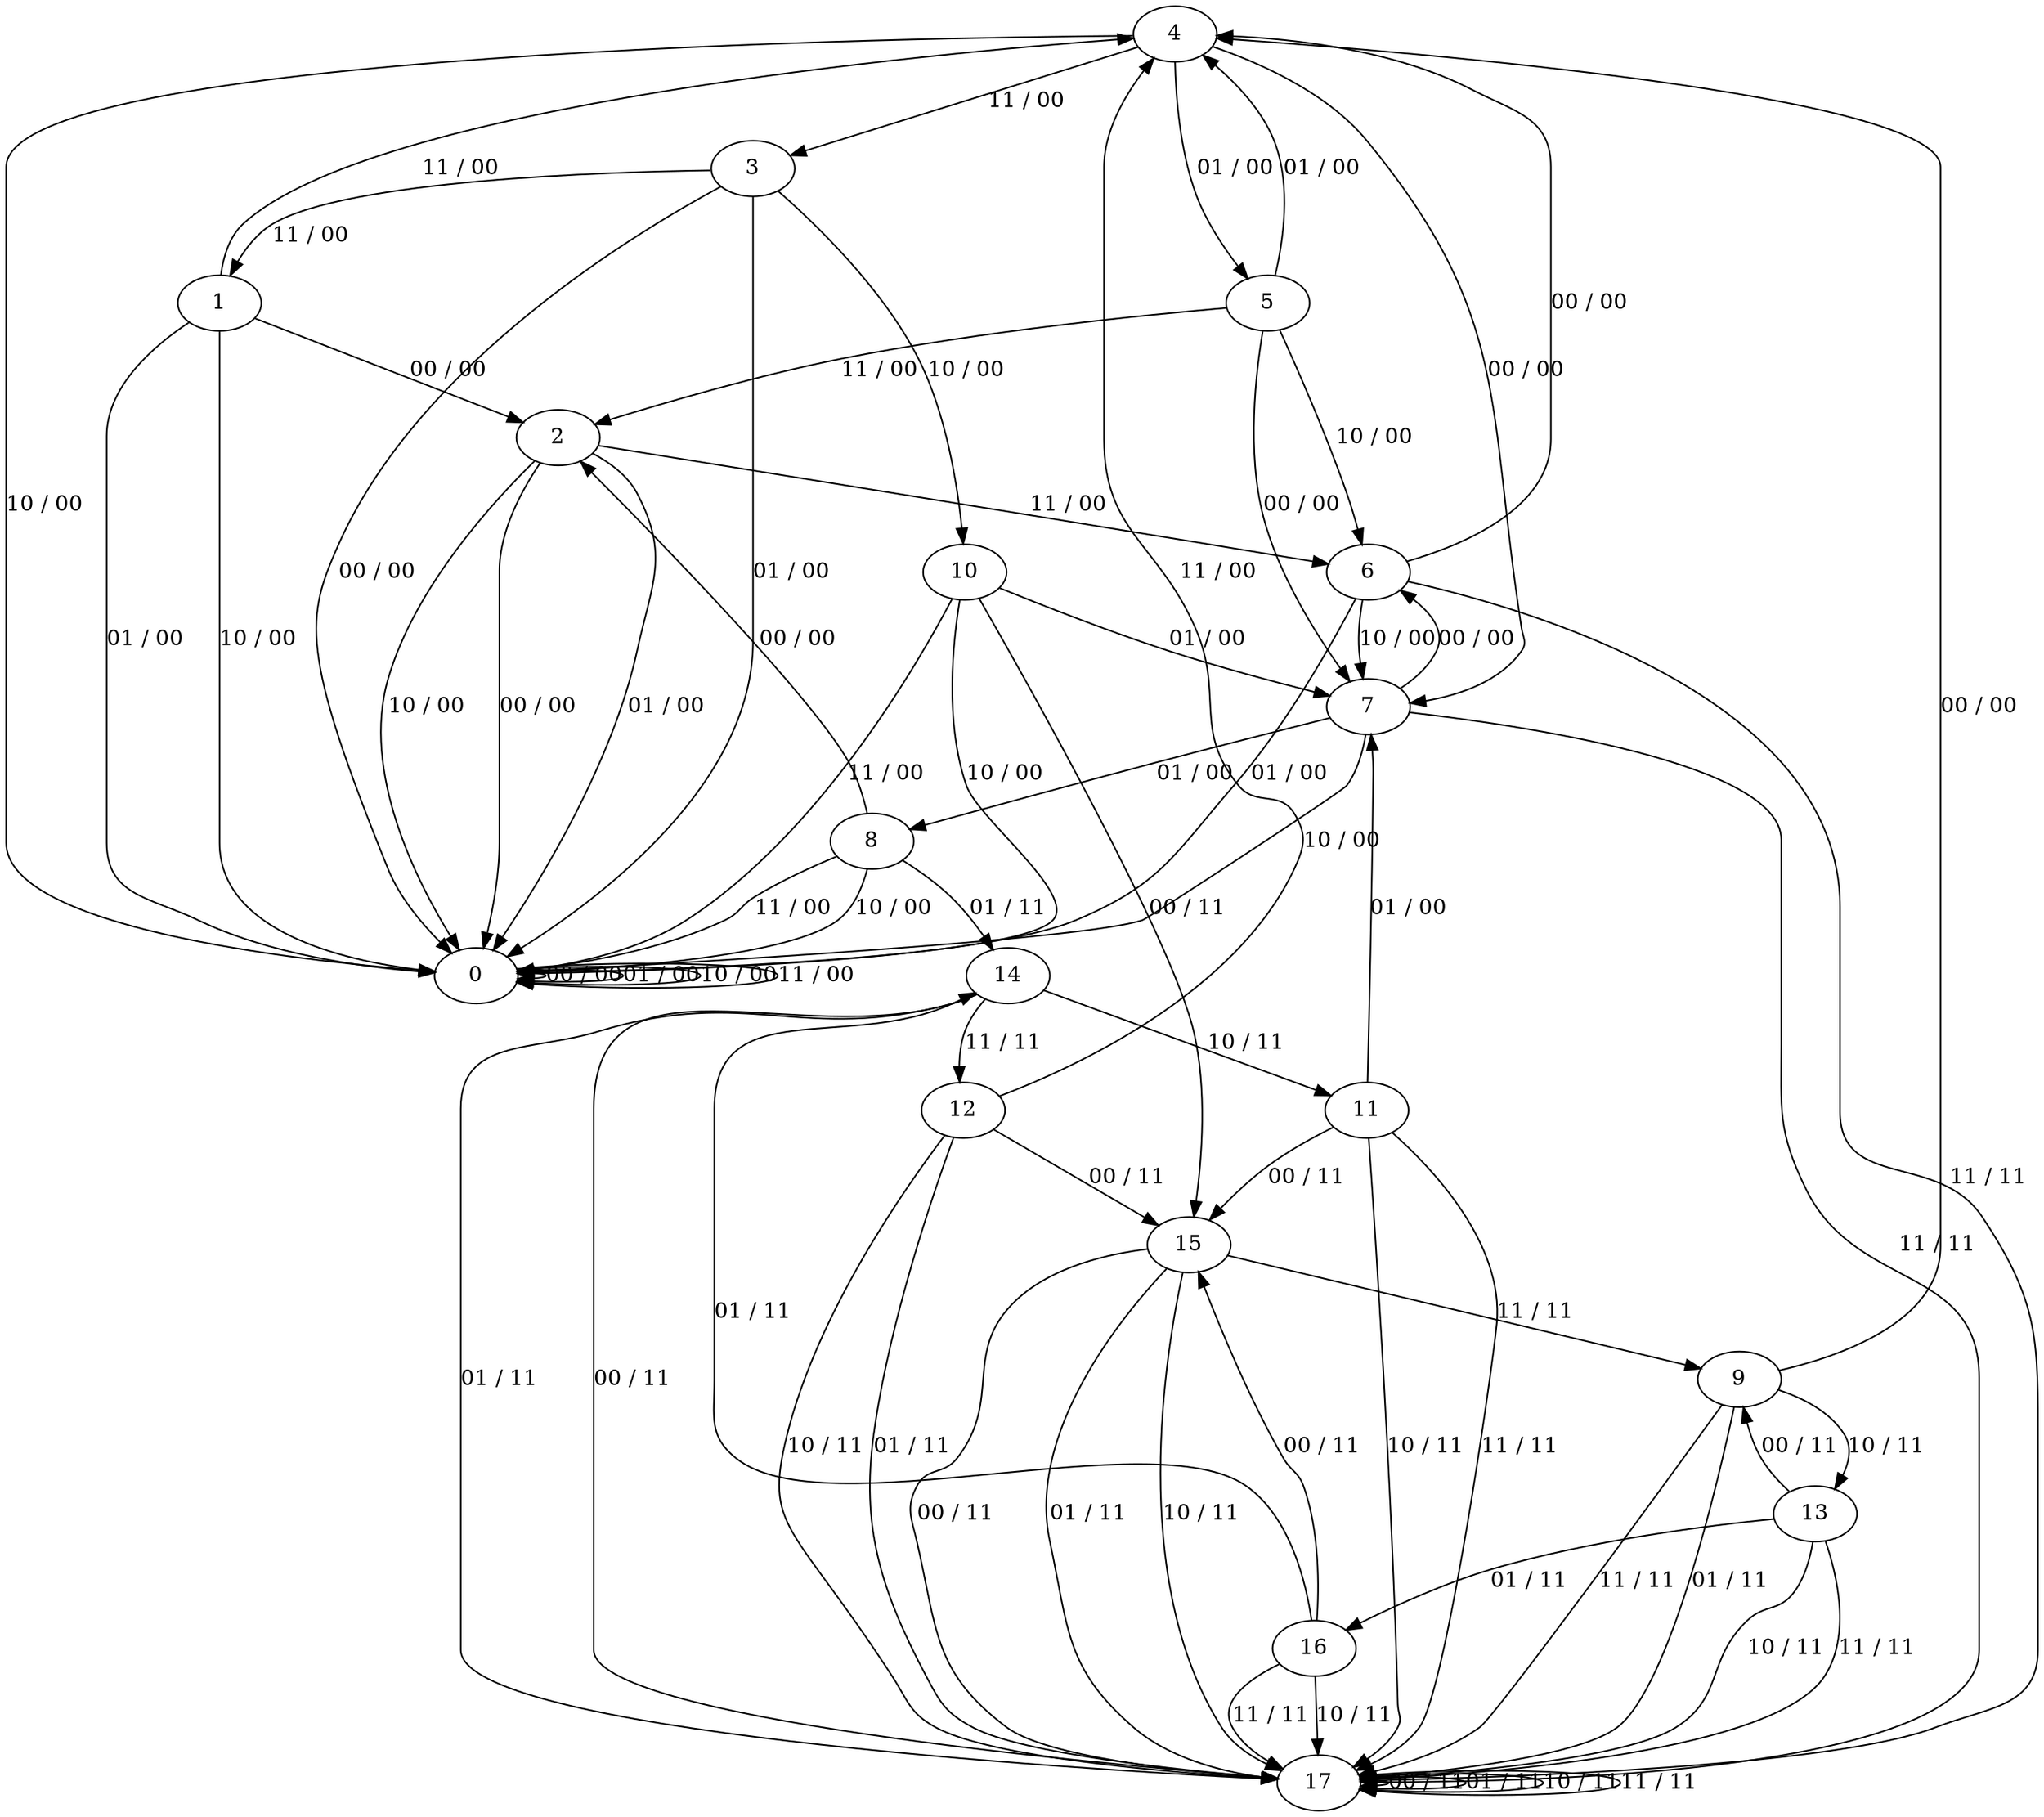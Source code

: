 digraph {
4
0
1
2
3
5
6
7
8
9
10
11
12
13
14
15
16
17
4 -> 7 [label="00 / 00"]
4 -> 5 [label="01 / 00"]
4 -> 0 [label="10 / 00"]
4 -> 3 [label="11 / 00"]
0 -> 0 [label="00 / 00"]
0 -> 0 [label="01 / 00"]
0 -> 0 [label="10 / 00"]
0 -> 0 [label="11 / 00"]
1 -> 2 [label="00 / 00"]
1 -> 0 [label="01 / 00"]
1 -> 0 [label="10 / 00"]
1 -> 4 [label="11 / 00"]
2 -> 0 [label="00 / 00"]
2 -> 0 [label="01 / 00"]
2 -> 0 [label="10 / 00"]
2 -> 6 [label="11 / 00"]
3 -> 0 [label="00 / 00"]
3 -> 0 [label="01 / 00"]
3 -> 10 [label="10 / 00"]
3 -> 1 [label="11 / 00"]
5 -> 7 [label="00 / 00"]
5 -> 4 [label="01 / 00"]
5 -> 6 [label="10 / 00"]
5 -> 2 [label="11 / 00"]
6 -> 4 [label="00 / 00"]
6 -> 0 [label="01 / 00"]
6 -> 7 [label="10 / 00"]
6 -> 17 [label="11 / 11"]
7 -> 6 [label="00 / 00"]
7 -> 8 [label="01 / 00"]
7 -> 0 [label="10 / 00"]
7 -> 17 [label="11 / 11"]
8 -> 2 [label="00 / 00"]
8 -> 14 [label="01 / 11"]
8 -> 0 [label="10 / 00"]
8 -> 0 [label="11 / 00"]
9 -> 4 [label="00 / 00"]
9 -> 17 [label="01 / 11"]
9 -> 13 [label="10 / 11"]
9 -> 17 [label="11 / 11"]
10 -> 15 [label="00 / 11"]
10 -> 7 [label="01 / 00"]
10 -> 0 [label="10 / 00"]
10 -> 0 [label="11 / 00"]
11 -> 15 [label="00 / 11"]
11 -> 7 [label="01 / 00"]
11 -> 17 [label="10 / 11"]
11 -> 17 [label="11 / 11"]
12 -> 15 [label="00 / 11"]
12 -> 17 [label="01 / 11"]
12 -> 17 [label="10 / 11"]
12 -> 4 [label="11 / 00"]
13 -> 9 [label="00 / 11"]
13 -> 16 [label="01 / 11"]
13 -> 17 [label="10 / 11"]
13 -> 17 [label="11 / 11"]
14 -> 17 [label="00 / 11"]
14 -> 17 [label="01 / 11"]
14 -> 11 [label="10 / 11"]
14 -> 12 [label="11 / 11"]
15 -> 17 [label="00 / 11"]
15 -> 17 [label="01 / 11"]
15 -> 17 [label="10 / 11"]
15 -> 9 [label="11 / 11"]
16 -> 15 [label="00 / 11"]
16 -> 14 [label="01 / 11"]
16 -> 17 [label="10 / 11"]
16 -> 17 [label="11 / 11"]
17 -> 17 [label="00 / 11"]
17 -> 17 [label="01 / 11"]
17 -> 17 [label="10 / 11"]
17 -> 17 [label="11 / 11"]
}
